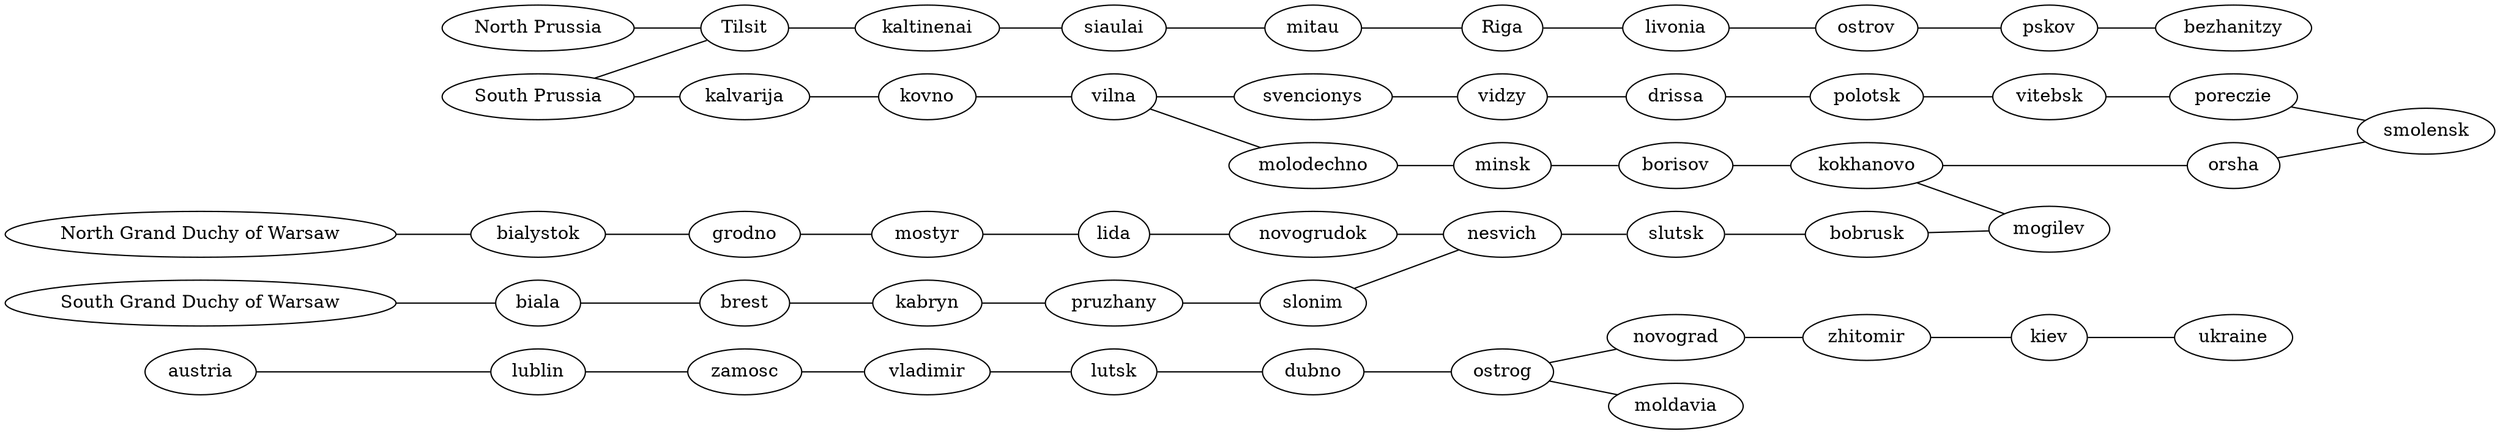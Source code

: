 
// dot1812/map.dot

strict graph {

  rankdir="LR";
  ordering="in";

  ostrog -- novograd -- zhitomir -- kiev -- ukraine;
  austria -- lublin -- zamosc -- vladimir -- lutsk -- dubno -- ostrog
    -- moldavia;
  warsaw_n -- bialystok -- grodno -- mostyr -- lida -- novogrudok -- nesvich
    -- slutsk -- bobrusk;// -- mogilev;
  warsaw_s -- biala -- brest -- kabryn -- pruzhany -- slonim -- nesvich;
  prussia_n -- tilsit -- kaltinenai -- siaulai -- mitau;
  prussia_s -- tilsit;
  vilna -- svencionys -- vidzy -- drissa -- polotsk -- vitebsk -- poreczie
    -- smolensk;
  prussia_s -- kalvarija -- kovno -- vilna -- molodechno -- minsk -- borisov
    -- kokhanovo -- mogilev;
  kokhanovo -- orsha -- smolensk;
  riga -- livonia -- ostrov -- pskov -- bezhanitzy;
  mitau -- riga;
  bobrusk -- mogilev;

  // riga -- mitau;
  // kaltinenai -- nemaksciai;
  // nemaksciai -- siaulai;
  // kaltinenai -- siaulai;
  // siaulai -- mitau -- eckau;
  // panevezys -- eckau -- eckau_e -- jakobstadt;
  // siaulai -- panaevezys;
  // prussia_s -- kalvarija;
  // suwalki -- kalvarija;
  // suwalki -- szczuczy;
  // suwalki -- suwalki_e;
  // suwalki_e -- kalvarija;
  // warsaw_n -- szczuczy;
  // bialystok -- bielsk;
  // drohiczyn -- bielsk;
  // bialystok -- volkovysk;
  // mostyr -- volkovysk;
  // bialystok -- grodno;
  // suwalki -- grodno;
  // grodno -- mostyr;
  // mostyr -- lida;
  // lida -- novogrudok;
  // lida -- onuskis;
  // volkovysk -- novogrudok;
  // volkovysk -- slonim -- pruzhany;
  // kalvarija -- kovno;
  // kovno -- kedainai;
  // kovno -- onuskis;
  // kovno -- vilna;
  // vilna -- onuskis;
  // vilna -- lida;
  // vilna -- volozhin;
  // vilna -- molodechno;
  // vilna -- svencionys;
  // svencionys -- vidzy;
  // vilkomir -- svencionys;
  // vilkomir -- salakas;
  // vilkomir -- panevezys;
  // riga -- friedrichstadt -- jakobstadt;
  // riga -- venden;
  // venden -- livonia;

  riga [label="Riga"];
  prussia_n [label="North Prussia"];
  prussia_s [label="South Prussia"];
  tilsit [label="Tilsit"];
  warsaw_n [label="North Grand Duchy of Warsaw"];
  warsaw_s [label="South Grand Duchy of Warsaw"];
  //suwalki_e [label=""];
  //eckau_e [label=""];
}


